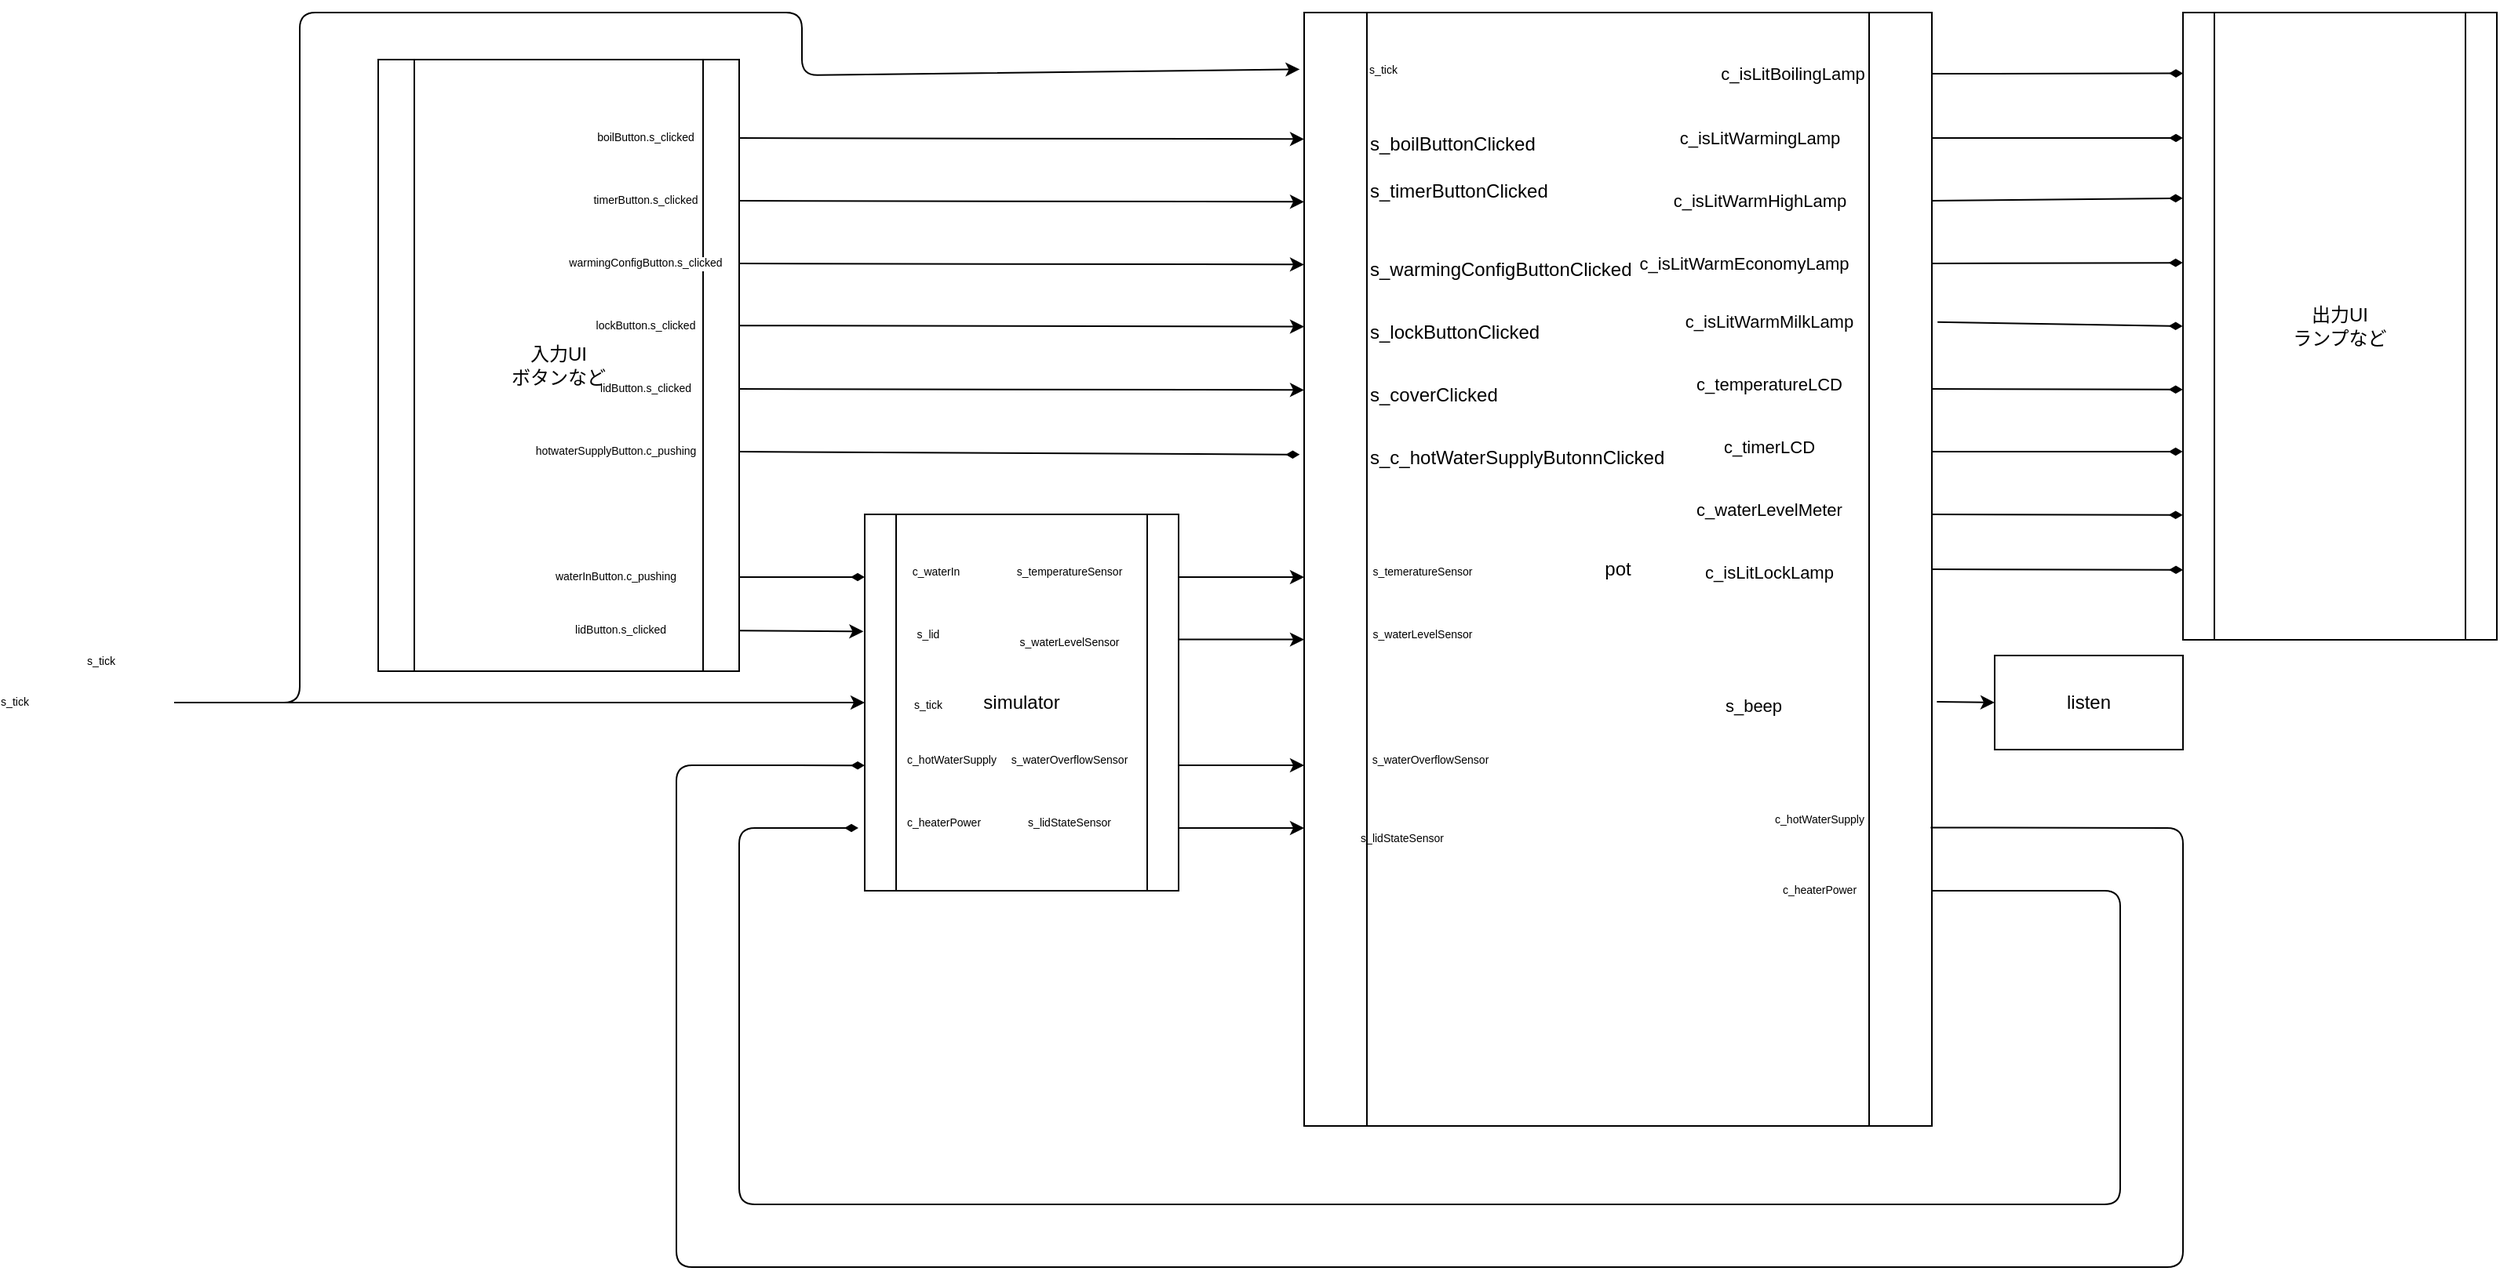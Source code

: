 <mxfile>
    <diagram id="jIl-tI8oNiXkqk7LGuJI" name="ページ1">
        <mxGraphModel dx="1984" dy="1129" grid="1" gridSize="10" guides="1" tooltips="1" connect="1" arrows="1" fold="1" page="1" pageScale="1" pageWidth="827" pageHeight="1169" math="0" shadow="0">
            <root>
                <mxCell id="0"/>
                <mxCell id="1" parent="0"/>
                <mxCell id="2" value="pot" style="shape=process;whiteSpace=wrap;html=1;backgroundOutline=1;" parent="1" vertex="1">
                    <mxGeometry x="720" y="200" width="400" height="710" as="geometry"/>
                </mxCell>
                <mxCell id="3" value="simulator" style="shape=process;whiteSpace=wrap;html=1;backgroundOutline=1;" parent="1" vertex="1">
                    <mxGeometry x="440" y="520" width="200" height="240" as="geometry"/>
                </mxCell>
                <mxCell id="5" value="&lt;font style=&quot;font-size: 7px;&quot;&gt;c_waterIn&lt;br&gt;&lt;/font&gt;" style="text;html=1;align=center;verticalAlign=middle;resizable=0;points=[];autosize=1;strokeColor=none;fillColor=none;" parent="1" vertex="1">
                    <mxGeometry x="460" y="540" width="50" height="30" as="geometry"/>
                </mxCell>
                <mxCell id="6" value="&lt;font style=&quot;font-size: 7px;&quot;&gt;s_tick&lt;br&gt;&lt;/font&gt;" style="text;html=1;align=center;verticalAlign=middle;resizable=0;points=[];autosize=1;strokeColor=none;fillColor=none;" parent="1" vertex="1">
                    <mxGeometry x="460" y="625" width="40" height="30" as="geometry"/>
                </mxCell>
                <mxCell id="7" value="&lt;font style=&quot;font-size: 7px;&quot;&gt;c_heaterPower&lt;br&gt;&lt;/font&gt;" style="text;html=1;align=center;verticalAlign=middle;resizable=0;points=[];autosize=1;strokeColor=none;fillColor=none;" parent="1" vertex="1">
                    <mxGeometry x="455" y="700" width="70" height="30" as="geometry"/>
                </mxCell>
                <mxCell id="8" value="&lt;font style=&quot;font-size: 7px;&quot;&gt;c_hotWaterSupply&lt;br&gt;&lt;/font&gt;" style="text;html=1;align=center;verticalAlign=middle;resizable=0;points=[];autosize=1;strokeColor=none;fillColor=none;" parent="1" vertex="1">
                    <mxGeometry x="455" y="660" width="80" height="30" as="geometry"/>
                </mxCell>
                <mxCell id="9" value="&lt;font style=&quot;font-size: 7px;&quot;&gt;s_lid&lt;br&gt;&lt;/font&gt;" style="text;html=1;align=center;verticalAlign=middle;resizable=0;points=[];autosize=1;strokeColor=none;fillColor=none;" parent="1" vertex="1">
                    <mxGeometry x="460" y="580" width="40" height="30" as="geometry"/>
                </mxCell>
                <mxCell id="10" value="&lt;font style=&quot;font-size: 7px;&quot;&gt;s_temperatureSensor&lt;br&gt;&lt;/font&gt;" style="text;html=1;align=center;verticalAlign=middle;resizable=0;points=[];autosize=1;strokeColor=none;fillColor=none;" parent="1" vertex="1">
                    <mxGeometry x="525" y="540" width="90" height="30" as="geometry"/>
                </mxCell>
                <mxCell id="11" value="&lt;font style=&quot;font-size: 7px;&quot;&gt;s_waterLevelSensor&lt;br&gt;&lt;/font&gt;" style="text;html=1;align=center;verticalAlign=middle;resizable=0;points=[];autosize=1;strokeColor=none;fillColor=none;" parent="1" vertex="1">
                    <mxGeometry x="525" y="585" width="90" height="30" as="geometry"/>
                </mxCell>
                <mxCell id="12" value="&lt;font style=&quot;font-size: 7px;&quot;&gt;s_waterOverflowSensor&lt;br&gt;&lt;/font&gt;" style="text;html=1;align=center;verticalAlign=middle;resizable=0;points=[];autosize=1;strokeColor=none;fillColor=none;" parent="1" vertex="1">
                    <mxGeometry x="520" y="660" width="100" height="30" as="geometry"/>
                </mxCell>
                <mxCell id="13" value="&lt;font style=&quot;font-size: 7px;&quot;&gt;s_lidStateSensor&lt;br&gt;&lt;/font&gt;" style="text;html=1;align=center;verticalAlign=middle;resizable=0;points=[];autosize=1;strokeColor=none;fillColor=none;" parent="1" vertex="1">
                    <mxGeometry x="530" y="700" width="80" height="30" as="geometry"/>
                </mxCell>
                <mxCell id="14" value="" style="endArrow=classic;html=1;fontSize=7;entryX=0;entryY=0.5;entryDx=0;entryDy=0;" parent="1" target="3" edge="1">
                    <mxGeometry width="50" height="50" relative="1" as="geometry">
                        <mxPoint y="640" as="sourcePoint"/>
                        <mxPoint x="320" y="599.66" as="targetPoint"/>
                    </mxGeometry>
                </mxCell>
                <mxCell id="15" value="s_tick" style="edgeLabel;html=1;align=center;verticalAlign=middle;resizable=0;points=[];fontSize=7;" parent="14" vertex="1" connectable="0">
                    <mxGeometry x="-0.886" relative="1" as="geometry">
                        <mxPoint x="-127" as="offset"/>
                    </mxGeometry>
                </mxCell>
                <mxCell id="16" value="&lt;font style=&quot;font-size: 7px;&quot;&gt;s_tick&lt;br&gt;&lt;/font&gt;" style="text;html=1;align=center;verticalAlign=middle;resizable=0;points=[];autosize=1;strokeColor=none;fillColor=none;" parent="1" vertex="1">
                    <mxGeometry x="750" y="220" width="40" height="30" as="geometry"/>
                </mxCell>
                <mxCell id="17" value="&lt;font style=&quot;font-size: 7px;&quot;&gt;s_temeratureSensor&lt;br&gt;&lt;/font&gt;" style="text;html=1;align=center;verticalAlign=middle;resizable=0;points=[];autosize=1;strokeColor=none;fillColor=none;" parent="1" vertex="1">
                    <mxGeometry x="750" y="540" width="90" height="30" as="geometry"/>
                </mxCell>
                <mxCell id="18" value="&lt;font style=&quot;font-size: 7px;&quot;&gt;s_waterLevelSensor&lt;br&gt;&lt;/font&gt;" style="text;html=1;align=center;verticalAlign=middle;resizable=0;points=[];autosize=1;strokeColor=none;fillColor=none;" parent="1" vertex="1">
                    <mxGeometry x="750" y="580" width="90" height="30" as="geometry"/>
                </mxCell>
                <mxCell id="19" value="&lt;font style=&quot;font-size: 7px;&quot;&gt;s_waterOverflowSensor&lt;br&gt;&lt;/font&gt;" style="text;html=1;align=center;verticalAlign=middle;resizable=0;points=[];autosize=1;strokeColor=none;fillColor=none;" parent="1" vertex="1">
                    <mxGeometry x="750" y="660" width="100" height="30" as="geometry"/>
                </mxCell>
                <mxCell id="20" value="&lt;font style=&quot;font-size: 7px;&quot;&gt;s_lidStateSensor&lt;br&gt;&lt;/font&gt;" style="text;html=1;align=center;verticalAlign=middle;resizable=0;points=[];autosize=1;strokeColor=none;fillColor=none;" parent="1" vertex="1">
                    <mxGeometry x="742" y="710" width="80" height="30" as="geometry"/>
                </mxCell>
                <mxCell id="21" value="" style="endArrow=classic;html=1;fontSize=7;" parent="1" edge="1">
                    <mxGeometry width="50" height="50" relative="1" as="geometry">
                        <mxPoint x="640" y="560.0" as="sourcePoint"/>
                        <mxPoint x="720" y="560" as="targetPoint"/>
                    </mxGeometry>
                </mxCell>
                <mxCell id="23" value="" style="endArrow=classic;html=1;fontSize=7;" parent="1" edge="1">
                    <mxGeometry width="50" height="50" relative="1" as="geometry">
                        <mxPoint x="640.0" y="599.81" as="sourcePoint"/>
                        <mxPoint x="720.0" y="599.81" as="targetPoint"/>
                    </mxGeometry>
                </mxCell>
                <mxCell id="24" value="" style="endArrow=classic;html=1;fontSize=7;" parent="1" edge="1">
                    <mxGeometry width="50" height="50" relative="1" as="geometry">
                        <mxPoint x="640.0" y="680" as="sourcePoint"/>
                        <mxPoint x="720.0" y="680" as="targetPoint"/>
                    </mxGeometry>
                </mxCell>
                <mxCell id="25" value="" style="endArrow=classic;html=1;fontSize=7;" parent="1" edge="1">
                    <mxGeometry width="50" height="50" relative="1" as="geometry">
                        <mxPoint x="640.0" y="720" as="sourcePoint"/>
                        <mxPoint x="720.0" y="720" as="targetPoint"/>
                    </mxGeometry>
                </mxCell>
                <mxCell id="26" value="入力UI&lt;br&gt;ボタンなど" style="shape=process;whiteSpace=wrap;html=1;backgroundOutline=1;" parent="1" vertex="1">
                    <mxGeometry x="130" y="230" width="230" height="390" as="geometry"/>
                </mxCell>
                <mxCell id="27" value="出力UI&lt;br&gt;ランプなど" style="shape=process;whiteSpace=wrap;html=1;backgroundOutline=1;" parent="1" vertex="1">
                    <mxGeometry x="1280" y="200" width="200" height="400" as="geometry"/>
                </mxCell>
                <mxCell id="28" value="" style="endArrow=diamondThin;html=1;fontSize=7;endFill=1;entryX=-0.007;entryY=0.397;entryDx=0;entryDy=0;entryPerimeter=0;" edge="1" parent="1" target="2">
                    <mxGeometry width="50" height="50" relative="1" as="geometry">
                        <mxPoint x="360" y="480.0" as="sourcePoint"/>
                        <mxPoint x="710" y="481" as="targetPoint"/>
                    </mxGeometry>
                </mxCell>
                <mxCell id="29" value="hotwaterSupplyButton.c_pushing" style="edgeLabel;html=1;align=center;verticalAlign=middle;resizable=0;points=[];fontSize=7;" vertex="1" connectable="0" parent="28">
                    <mxGeometry x="-0.886" relative="1" as="geometry">
                        <mxPoint x="-100" as="offset"/>
                    </mxGeometry>
                </mxCell>
                <mxCell id="30" value="" style="endArrow=diamondThin;html=1;fontSize=7;entryX=0;entryY=0.097;entryDx=0;entryDy=0;entryPerimeter=0;endFill=1;" edge="1" parent="1" target="27">
                    <mxGeometry width="50" height="50" relative="1" as="geometry">
                        <mxPoint x="1120" y="239" as="sourcePoint"/>
                        <mxPoint x="1120" y="240" as="targetPoint"/>
                    </mxGeometry>
                </mxCell>
                <mxCell id="34" value="c_isLitBoilingLamp" style="edgeLabel;html=1;align=center;verticalAlign=middle;resizable=0;points=[];" vertex="1" connectable="0" parent="30">
                    <mxGeometry x="-0.883" relative="1" as="geometry">
                        <mxPoint x="-99" as="offset"/>
                    </mxGeometry>
                </mxCell>
                <mxCell id="35" value="c_isLitWarmingLamp" style="edgeLabel;html=1;align=center;verticalAlign=middle;resizable=0;points=[];" vertex="1" connectable="0" parent="1">
                    <mxGeometry x="1009.999" y="280.005" as="geometry"/>
                </mxCell>
                <mxCell id="36" value="c_isLitWarmHighLamp" style="edgeLabel;html=1;align=center;verticalAlign=middle;resizable=0;points=[];" vertex="1" connectable="0" parent="1">
                    <mxGeometry x="1009.999" y="320.005" as="geometry"/>
                </mxCell>
                <mxCell id="37" value="c_isLitWarmEconomyLamp" style="edgeLabel;html=1;align=center;verticalAlign=middle;resizable=0;points=[];" vertex="1" connectable="0" parent="1">
                    <mxGeometry x="999.999" y="360.005" as="geometry"/>
                </mxCell>
                <mxCell id="38" value="c_isLitWarmMilkLamp" style="edgeLabel;html=1;align=center;verticalAlign=middle;resizable=0;points=[];" vertex="1" connectable="0" parent="1">
                    <mxGeometry x="1039.999" y="350.005" as="geometry">
                        <mxPoint x="-24" y="47" as="offset"/>
                    </mxGeometry>
                </mxCell>
                <mxCell id="41" value="c_temperatureLCD" style="edgeLabel;html=1;align=center;verticalAlign=middle;resizable=0;points=[];" vertex="1" connectable="0" parent="1">
                    <mxGeometry x="1039.999" y="390.005" as="geometry">
                        <mxPoint x="-24" y="47" as="offset"/>
                    </mxGeometry>
                </mxCell>
                <mxCell id="42" value="c_timerLCD" style="edgeLabel;html=1;align=center;verticalAlign=middle;resizable=0;points=[];" vertex="1" connectable="0" parent="1">
                    <mxGeometry x="1039.999" y="430.005" as="geometry">
                        <mxPoint x="-24" y="47" as="offset"/>
                    </mxGeometry>
                </mxCell>
                <mxCell id="43" value="c_waterLevelMeter" style="edgeLabel;html=1;align=center;verticalAlign=middle;resizable=0;points=[];" vertex="1" connectable="0" parent="1">
                    <mxGeometry x="1039.999" y="470.005" as="geometry">
                        <mxPoint x="-24" y="47" as="offset"/>
                    </mxGeometry>
                </mxCell>
                <mxCell id="44" value="c_isLitLockLamp" style="edgeLabel;html=1;align=center;verticalAlign=middle;resizable=0;points=[];" vertex="1" connectable="0" parent="1">
                    <mxGeometry x="1039.999" y="510.005" as="geometry">
                        <mxPoint x="-24" y="47" as="offset"/>
                    </mxGeometry>
                </mxCell>
                <mxCell id="45" value="listen" style="rounded=0;whiteSpace=wrap;html=1;" vertex="1" parent="1">
                    <mxGeometry x="1160" y="610" width="120" height="60" as="geometry"/>
                </mxCell>
                <mxCell id="46" value="s_beep" style="edgeLabel;html=1;align=center;verticalAlign=middle;resizable=0;points=[];" vertex="1" connectable="0" parent="1">
                    <mxGeometry x="1029.999" y="595.005" as="geometry">
                        <mxPoint x="-24" y="47" as="offset"/>
                    </mxGeometry>
                </mxCell>
                <mxCell id="47" value="" style="endArrow=diamondThin;html=1;fontSize=7;entryX=0;entryY=0.097;entryDx=0;entryDy=0;entryPerimeter=0;endFill=1;" edge="1" parent="1">
                    <mxGeometry width="50" height="50" relative="1" as="geometry">
                        <mxPoint x="1120" y="280" as="sourcePoint"/>
                        <mxPoint x="1280" y="280.0" as="targetPoint"/>
                    </mxGeometry>
                </mxCell>
                <mxCell id="59" value="" style="endArrow=diamondThin;html=1;entryX=-0.001;entryY=0.296;entryDx=0;entryDy=0;entryPerimeter=0;endFill=1;" edge="1" parent="1" target="27">
                    <mxGeometry width="50" height="50" relative="1" as="geometry">
                        <mxPoint x="1120" y="320" as="sourcePoint"/>
                        <mxPoint x="1200" y="340" as="targetPoint"/>
                    </mxGeometry>
                </mxCell>
                <mxCell id="60" value="" style="endArrow=diamondThin;html=1;entryX=-0.001;entryY=0.296;entryDx=0;entryDy=0;entryPerimeter=0;endFill=1;" edge="1" parent="1">
                    <mxGeometry width="50" height="50" relative="1" as="geometry">
                        <mxPoint x="1120" y="360" as="sourcePoint"/>
                        <mxPoint x="1279.8" y="359.54" as="targetPoint"/>
                    </mxGeometry>
                </mxCell>
                <mxCell id="61" value="" style="endArrow=diamondThin;html=1;entryX=-0.001;entryY=0.296;entryDx=0;entryDy=0;entryPerimeter=0;endFill=1;exitX=1.009;exitY=0.278;exitDx=0;exitDy=0;exitPerimeter=0;" edge="1" parent="1" source="2">
                    <mxGeometry width="50" height="50" relative="1" as="geometry">
                        <mxPoint x="1130" y="400" as="sourcePoint"/>
                        <mxPoint x="1279.8" y="399.97" as="targetPoint"/>
                    </mxGeometry>
                </mxCell>
                <mxCell id="62" value="" style="endArrow=diamondThin;html=1;entryX=-0.001;entryY=0.296;entryDx=0;entryDy=0;entryPerimeter=0;endFill=1;" edge="1" parent="1">
                    <mxGeometry width="50" height="50" relative="1" as="geometry">
                        <mxPoint x="1120" y="440" as="sourcePoint"/>
                        <mxPoint x="1279.8" y="440.4" as="targetPoint"/>
                    </mxGeometry>
                </mxCell>
                <mxCell id="63" value="" style="endArrow=diamondThin;html=1;entryX=-0.001;entryY=0.296;entryDx=0;entryDy=0;entryPerimeter=0;endFill=1;" edge="1" parent="1">
                    <mxGeometry width="50" height="50" relative="1" as="geometry">
                        <mxPoint x="1120" y="480" as="sourcePoint"/>
                        <mxPoint x="1279.8" y="479.97" as="targetPoint"/>
                    </mxGeometry>
                </mxCell>
                <mxCell id="64" value="" style="endArrow=diamondThin;html=1;entryX=-0.001;entryY=0.296;entryDx=0;entryDy=0;entryPerimeter=0;endFill=1;" edge="1" parent="1">
                    <mxGeometry width="50" height="50" relative="1" as="geometry">
                        <mxPoint x="1120" y="520" as="sourcePoint"/>
                        <mxPoint x="1279.8" y="520.4" as="targetPoint"/>
                    </mxGeometry>
                </mxCell>
                <mxCell id="65" value="" style="endArrow=diamondThin;html=1;entryX=-0.001;entryY=0.296;entryDx=0;entryDy=0;entryPerimeter=0;endFill=1;" edge="1" parent="1">
                    <mxGeometry width="50" height="50" relative="1" as="geometry">
                        <mxPoint x="1120" y="555" as="sourcePoint"/>
                        <mxPoint x="1280" y="555.4" as="targetPoint"/>
                    </mxGeometry>
                </mxCell>
                <mxCell id="66" value="" style="endArrow=classic;html=1;entryX=0;entryY=0.5;entryDx=0;entryDy=0;exitX=1.008;exitY=0.619;exitDx=0;exitDy=0;exitPerimeter=0;" edge="1" parent="1" source="2" target="45">
                    <mxGeometry width="50" height="50" relative="1" as="geometry">
                        <mxPoint x="1130" y="640" as="sourcePoint"/>
                        <mxPoint x="1130" y="590" as="targetPoint"/>
                    </mxGeometry>
                </mxCell>
                <mxCell id="69" value="" style="endArrow=diamondThin;html=1;fontSize=7;endFill=1;" edge="1" parent="1">
                    <mxGeometry width="50" height="50" relative="1" as="geometry">
                        <mxPoint x="360" y="560" as="sourcePoint"/>
                        <mxPoint x="440" y="560" as="targetPoint"/>
                    </mxGeometry>
                </mxCell>
                <mxCell id="70" value="waterInButton.c_pushing" style="edgeLabel;html=1;align=center;verticalAlign=middle;resizable=0;points=[];fontSize=7;" vertex="1" connectable="0" parent="69">
                    <mxGeometry x="-0.886" relative="1" as="geometry">
                        <mxPoint x="-84" as="offset"/>
                    </mxGeometry>
                </mxCell>
                <mxCell id="71" value="" style="endArrow=classic;html=1;fontSize=7;entryX=0;entryY=0.339;entryDx=0;entryDy=0;entryPerimeter=0;" edge="1" parent="1" target="2">
                    <mxGeometry width="50" height="50" relative="1" as="geometry">
                        <mxPoint x="360" y="440.0" as="sourcePoint"/>
                        <mxPoint x="659.4" y="440.5" as="targetPoint"/>
                    </mxGeometry>
                </mxCell>
                <mxCell id="72" value="lidButton.s_clicked" style="edgeLabel;html=1;align=center;verticalAlign=middle;resizable=0;points=[];fontSize=7;" vertex="1" connectable="0" parent="71">
                    <mxGeometry x="-0.886" relative="1" as="geometry">
                        <mxPoint x="-81" as="offset"/>
                    </mxGeometry>
                </mxCell>
                <mxCell id="73" value="" style="endArrow=classic;html=1;fontSize=7;entryX=0;entryY=0.339;entryDx=0;entryDy=0;entryPerimeter=0;" edge="1" parent="1">
                    <mxGeometry width="50" height="50" relative="1" as="geometry">
                        <mxPoint x="360.0" y="399.58" as="sourcePoint"/>
                        <mxPoint x="720" y="400.27" as="targetPoint"/>
                    </mxGeometry>
                </mxCell>
                <mxCell id="74" value="lockButton.s_clicked" style="edgeLabel;html=1;align=center;verticalAlign=middle;resizable=0;points=[];fontSize=7;" vertex="1" connectable="0" parent="73">
                    <mxGeometry x="-0.886" relative="1" as="geometry">
                        <mxPoint x="-81" as="offset"/>
                    </mxGeometry>
                </mxCell>
                <mxCell id="75" value="" style="endArrow=classic;html=1;fontSize=7;entryX=0;entryY=0.339;entryDx=0;entryDy=0;entryPerimeter=0;" edge="1" parent="1">
                    <mxGeometry width="50" height="50" relative="1" as="geometry">
                        <mxPoint x="360.0" y="360" as="sourcePoint"/>
                        <mxPoint x="720" y="360.69" as="targetPoint"/>
                    </mxGeometry>
                </mxCell>
                <mxCell id="76" value="warmingConfigButton.s_clicked" style="edgeLabel;html=1;align=center;verticalAlign=middle;resizable=0;points=[];fontSize=7;" vertex="1" connectable="0" parent="75">
                    <mxGeometry x="-0.886" relative="1" as="geometry">
                        <mxPoint x="-81" as="offset"/>
                    </mxGeometry>
                </mxCell>
                <mxCell id="77" value="" style="endArrow=classic;html=1;fontSize=7;entryX=0;entryY=0.339;entryDx=0;entryDy=0;entryPerimeter=0;" edge="1" parent="1">
                    <mxGeometry width="50" height="50" relative="1" as="geometry">
                        <mxPoint x="360.0" y="320" as="sourcePoint"/>
                        <mxPoint x="720" y="320.69" as="targetPoint"/>
                    </mxGeometry>
                </mxCell>
                <mxCell id="78" value="timerButton.s_clicked" style="edgeLabel;html=1;align=center;verticalAlign=middle;resizable=0;points=[];fontSize=7;" vertex="1" connectable="0" parent="77">
                    <mxGeometry x="-0.886" relative="1" as="geometry">
                        <mxPoint x="-81" as="offset"/>
                    </mxGeometry>
                </mxCell>
                <mxCell id="79" value="" style="endArrow=classic;html=1;fontSize=7;entryX=0;entryY=0.339;entryDx=0;entryDy=0;entryPerimeter=0;" edge="1" parent="1">
                    <mxGeometry width="50" height="50" relative="1" as="geometry">
                        <mxPoint x="360.0" y="280" as="sourcePoint"/>
                        <mxPoint x="720" y="280.69" as="targetPoint"/>
                    </mxGeometry>
                </mxCell>
                <mxCell id="80" value="boilButton.s_clicked" style="edgeLabel;html=1;align=center;verticalAlign=middle;resizable=0;points=[];fontSize=7;" vertex="1" connectable="0" parent="79">
                    <mxGeometry x="-0.886" relative="1" as="geometry">
                        <mxPoint x="-81" as="offset"/>
                    </mxGeometry>
                </mxCell>
                <mxCell id="81" value="" style="endArrow=classic;html=1;fontSize=7;entryX=-0.007;entryY=0.051;entryDx=0;entryDy=0;entryPerimeter=0;" edge="1" parent="1" target="2">
                    <mxGeometry width="50" height="50" relative="1" as="geometry">
                        <mxPoint x="40" y="640" as="sourcePoint"/>
                        <mxPoint x="449.4" y="610.16" as="targetPoint"/>
                        <Array as="points">
                            <mxPoint x="80" y="640"/>
                            <mxPoint x="80" y="200"/>
                            <mxPoint x="400" y="200"/>
                            <mxPoint x="400" y="240"/>
                        </Array>
                    </mxGeometry>
                </mxCell>
                <mxCell id="82" value="s_tick" style="edgeLabel;html=1;align=center;verticalAlign=middle;resizable=0;points=[];fontSize=7;" vertex="1" connectable="0" parent="81">
                    <mxGeometry x="-0.886" relative="1" as="geometry">
                        <mxPoint x="-127" as="offset"/>
                    </mxGeometry>
                </mxCell>
                <mxCell id="84" value="" style="endArrow=diamondThin;html=1;fontSize=7;endFill=1;exitX=0.998;exitY=0.732;exitDx=0;exitDy=0;exitPerimeter=0;entryX=0;entryY=0.667;entryDx=0;entryDy=0;entryPerimeter=0;" edge="1" parent="1" source="2" target="3">
                    <mxGeometry width="50" height="50" relative="1" as="geometry">
                        <mxPoint x="1080" y="714.07" as="sourcePoint"/>
                        <mxPoint x="320" y="680" as="targetPoint"/>
                        <Array as="points">
                            <mxPoint x="1280" y="720"/>
                            <mxPoint x="1280" y="1000"/>
                            <mxPoint x="320" y="1000"/>
                            <mxPoint x="320" y="680"/>
                        </Array>
                    </mxGeometry>
                </mxCell>
                <mxCell id="85" value="c_heaterPower" style="edgeLabel;html=1;align=center;verticalAlign=middle;resizable=0;points=[];fontSize=7;" vertex="1" connectable="0" parent="84">
                    <mxGeometry x="-0.886" relative="1" as="geometry">
                        <mxPoint x="-176" y="40" as="offset"/>
                    </mxGeometry>
                </mxCell>
                <mxCell id="86" value="" style="endArrow=diamondThin;html=1;fontSize=7;endFill=1;" edge="1" parent="1">
                    <mxGeometry width="50" height="50" relative="1" as="geometry">
                        <mxPoint x="1120" y="760" as="sourcePoint"/>
                        <mxPoint x="436" y="720" as="targetPoint"/>
                        <Array as="points">
                            <mxPoint x="1240" y="760"/>
                            <mxPoint x="1240" y="960"/>
                            <mxPoint x="360" y="960"/>
                            <mxPoint x="360" y="720"/>
                        </Array>
                    </mxGeometry>
                </mxCell>
                <mxCell id="87" value="c_hotWaterSupply" style="edgeLabel;html=1;align=center;verticalAlign=middle;resizable=0;points=[];fontSize=7;" vertex="1" connectable="0" parent="86">
                    <mxGeometry x="-0.886" relative="1" as="geometry">
                        <mxPoint x="-159" y="-45" as="offset"/>
                    </mxGeometry>
                </mxCell>
                <mxCell id="90" value="" style="endArrow=classic;html=1;fontSize=7;entryX=-0.004;entryY=0.311;entryDx=0;entryDy=0;entryPerimeter=0;" edge="1" parent="1" target="3">
                    <mxGeometry width="50" height="50" relative="1" as="geometry">
                        <mxPoint x="360" y="594.17" as="sourcePoint"/>
                        <mxPoint x="720" y="594.86" as="targetPoint"/>
                    </mxGeometry>
                </mxCell>
                <mxCell id="91" value="lidButton.s_clicked" style="edgeLabel;html=1;align=center;verticalAlign=middle;resizable=0;points=[];fontSize=7;" vertex="1" connectable="0" parent="90">
                    <mxGeometry x="-0.886" relative="1" as="geometry">
                        <mxPoint x="-81" as="offset"/>
                    </mxGeometry>
                </mxCell>
                <mxCell id="92" value="s_boilButtonClicked" style="text;whiteSpace=wrap;html=1;" vertex="1" parent="1">
                    <mxGeometry x="760" y="270" width="140" height="40" as="geometry"/>
                </mxCell>
                <mxCell id="93" value="s_timerButtonClicked" style="text;whiteSpace=wrap;html=1;" vertex="1" parent="1">
                    <mxGeometry x="760" y="300" width="140" height="40" as="geometry"/>
                </mxCell>
                <mxCell id="94" value="s_warmingConfigButtonClicked" style="text;whiteSpace=wrap;html=1;" vertex="1" parent="1">
                    <mxGeometry x="760" y="350" width="140" height="40" as="geometry"/>
                </mxCell>
                <mxCell id="95" value="s_lockButtonClicked" style="text;whiteSpace=wrap;html=1;" vertex="1" parent="1">
                    <mxGeometry x="760" y="390" width="140" height="40" as="geometry"/>
                </mxCell>
                <mxCell id="96" value="s_coverClicked" style="text;whiteSpace=wrap;html=1;" vertex="1" parent="1">
                    <mxGeometry x="760" y="430" width="140" height="40" as="geometry"/>
                </mxCell>
                <mxCell id="97" value="s_c_hotWaterSupplyButonnClicked" style="text;whiteSpace=wrap;html=1;" vertex="1" parent="1">
                    <mxGeometry x="760" y="470" width="140" height="40" as="geometry"/>
                </mxCell>
            </root>
        </mxGraphModel>
    </diagram>
</mxfile>